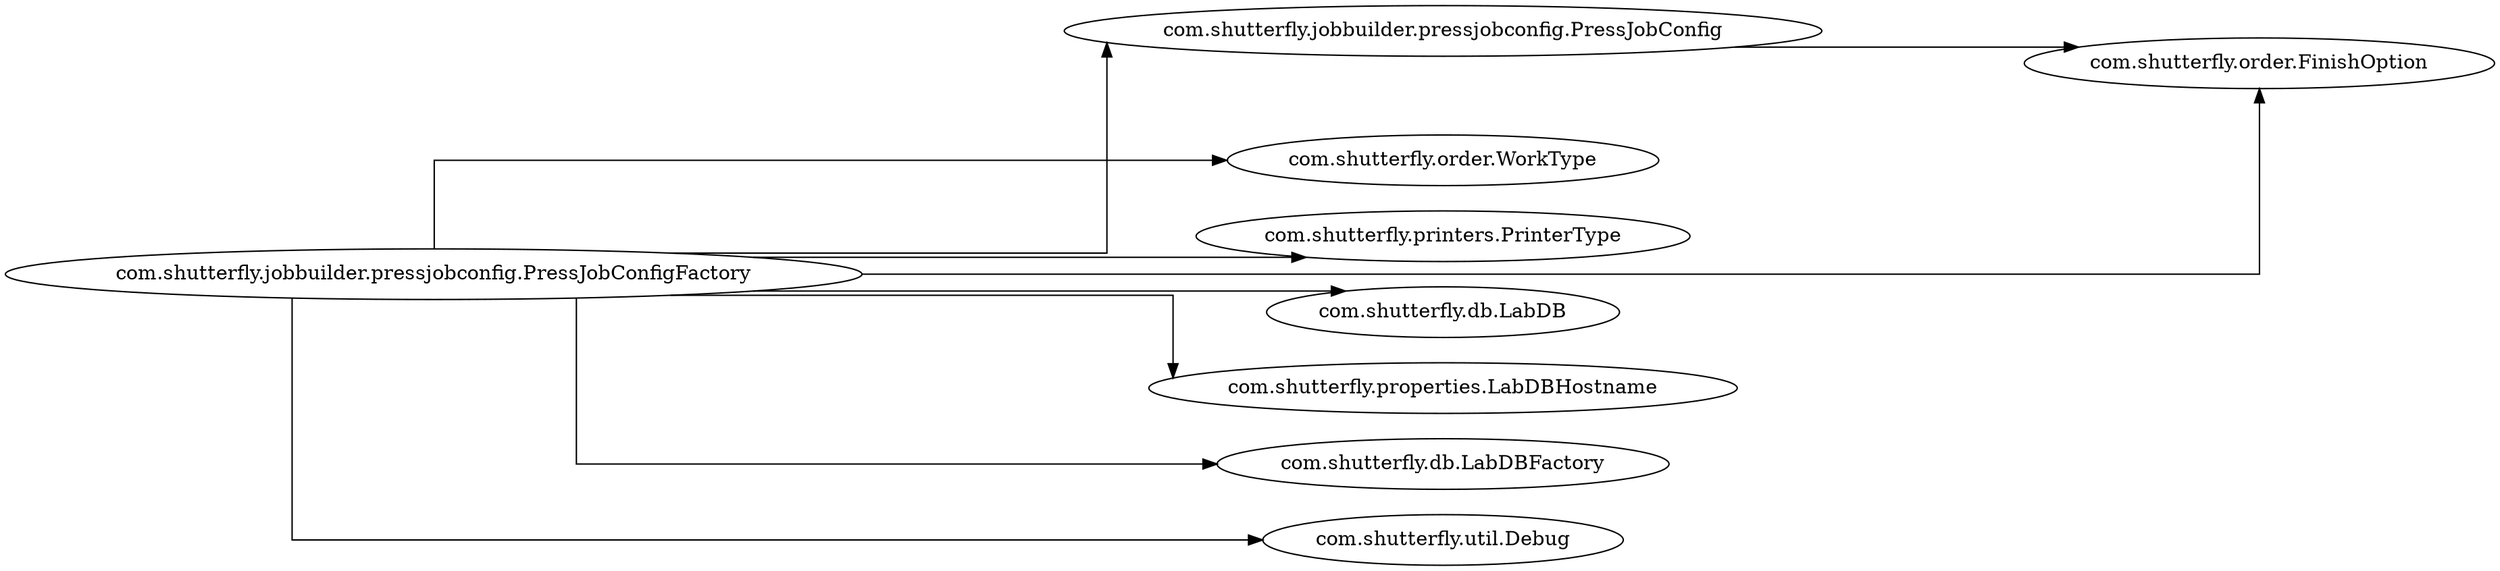 digraph dependencyGraph {
 concentrate=true;
 rankdir="LR"; 
ranksep="2.0";
"com.shutterfly.jobbuilder.pressjobconfig.PressJobConfig"; 
"com.shutterfly.jobbuilder.pressjobconfig.PressJobConfig"->"com.shutterfly.order.FinishOption";
"com.shutterfly.jobbuilder.pressjobconfig.PressJobConfigFactory"; 
"com.shutterfly.jobbuilder.pressjobconfig.PressJobConfigFactory"->"com.shutterfly.order.WorkType";
"com.shutterfly.jobbuilder.pressjobconfig.PressJobConfigFactory"->"com.shutterfly.order.FinishOption";
"com.shutterfly.jobbuilder.pressjobconfig.PressJobConfigFactory"->"com.shutterfly.printers.PrinterType";
"com.shutterfly.jobbuilder.pressjobconfig.PressJobConfigFactory"->"com.shutterfly.jobbuilder.pressjobconfig.PressJobConfig";
"com.shutterfly.jobbuilder.pressjobconfig.PressJobConfigFactory"->"com.shutterfly.db.LabDB";
"com.shutterfly.jobbuilder.pressjobconfig.PressJobConfigFactory"->"com.shutterfly.properties.LabDBHostname";
"com.shutterfly.jobbuilder.pressjobconfig.PressJobConfigFactory"->"com.shutterfly.db.LabDBFactory";
"com.shutterfly.jobbuilder.pressjobconfig.PressJobConfigFactory"->"com.shutterfly.util.Debug";
splines="ortho";
}